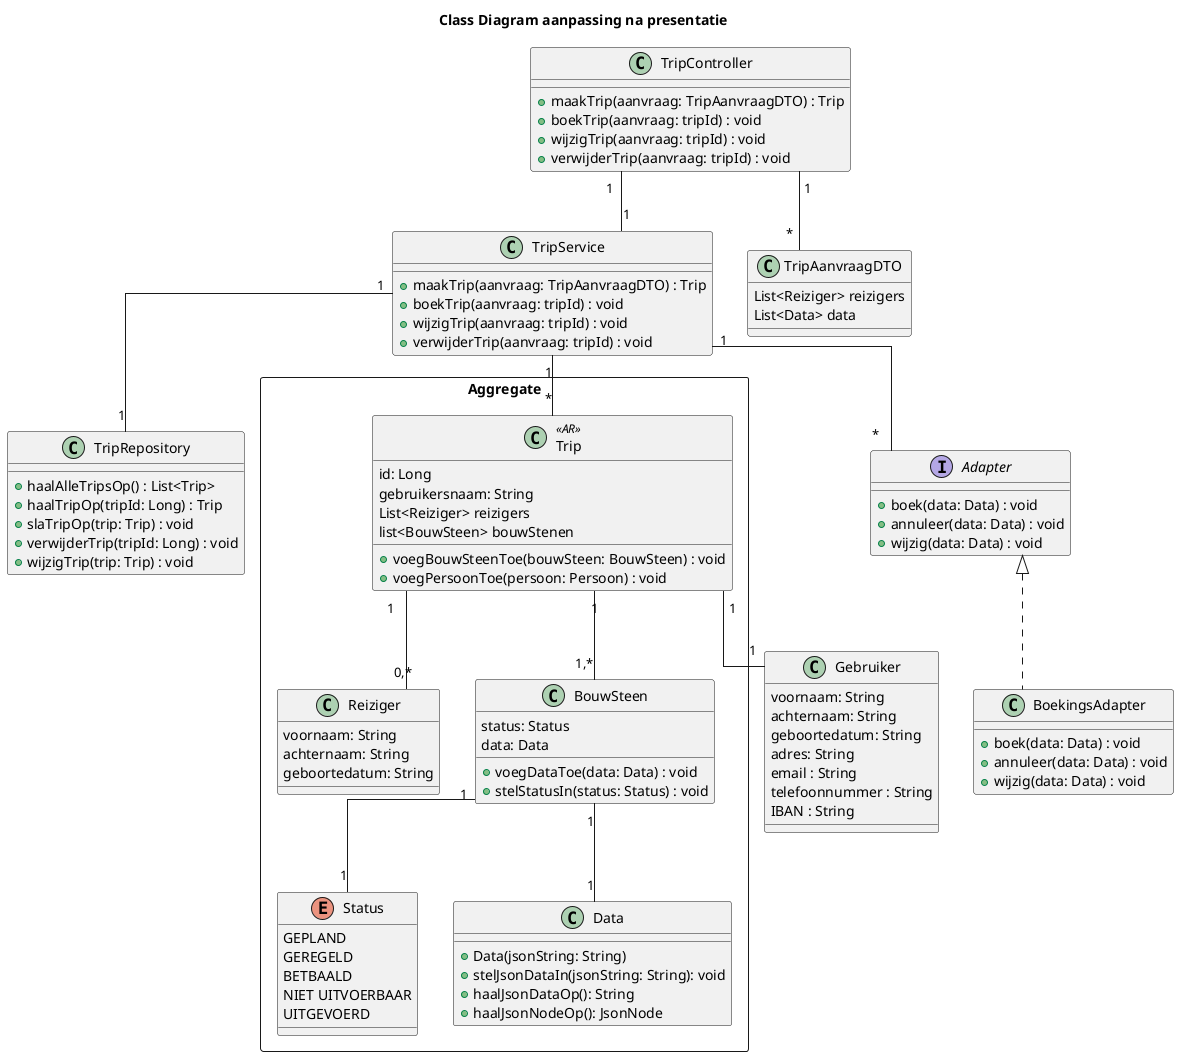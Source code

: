 @startuml
'https://plantuml.com/class-diagram

title Class Diagram aanpassing na presentatie
skinparam linetype ortho

class TripController {
    +maakTrip(aanvraag: TripAanvraagDTO) : Trip
    +boekTrip(aanvraag: tripId) : void
    +wijzigTrip(aanvraag: tripId) : void
    +verwijderTrip(aanvraag: tripId) : void
}

class TripService {
    +maakTrip(aanvraag: TripAanvraagDTO) : Trip
    +boekTrip(aanvraag: tripId) : void
    +wijzigTrip(aanvraag: tripId) : void
    +verwijderTrip(aanvraag: tripId) : void
}

class TripRepository {
    +haalAlleTripsOp() : List<Trip>
    +haalTripOp(tripId: Long) : Trip
    +slaTripOp(trip: Trip) : void
    +verwijderTrip(tripId: Long) : void
    +wijzigTrip(trip: Trip) : void
}

class Gebruiker {
    voornaam: String
    achternaam: String
    geboortedatum: String
    adres: String
    email : String
    telefoonnummer : String
    IBAN : String
}

rectangle "Aggregate" {

class Trip <<AR>> {
    id: Long
    gebruikersnaam: String
    List<Reiziger> reizigers
    list<BouwSteen> bouwStenen
    +voegBouwSteenToe(bouwSteen: BouwSteen) : void
    +voegPersoonToe(persoon: Persoon) : void
}

class Reiziger {
    voornaam: String
    achternaam: String
    geboortedatum: String
}

class BouwSteen {
    status: Status
    data: Data
    +voegDataToe(data: Data) : void
    +stelStatusIn(status: Status) : void
}

enum Status {
   GEPLAND
   GEREGELD
   BETBAALD
   NIET UITVOERBAAR
   UITGEVOERD
}

class Data {
  +Data(jsonString: String)
  +stelJsonDataIn(jsonString: String): void
  +haalJsonDataOp(): String
  +haalJsonNodeOp(): JsonNode
}
}



interface Adapter {
    +boek(data: Data) : void
    +annuleer(data: Data) : void
    +wijzig(data: Data) : void
}

class BoekingsAdapter implements Adapter {
    +boek(data: Data) : void
    +annuleer(data: Data) : void
    +wijzig(data: Data) : void
}

class TripAanvraagDTO {
    List<Reiziger> reizigers
    List<Data> data
}

TripController "1" -- "1" TripService
TripService "1" -- "1" TripRepository
TripController "1" -- "*" TripAanvraagDTO

TripService "1" -- "*" Trip
TripService "1" -- "*" Adapter

BouwSteen "1" -- "1" Data
BouwSteen "1" -- "1" Status
Trip "1" -- "1,*" BouwSteen
Trip "1" -- "0,*" Reiziger
Trip "1" -- "1" Gebruiker

@enduml
